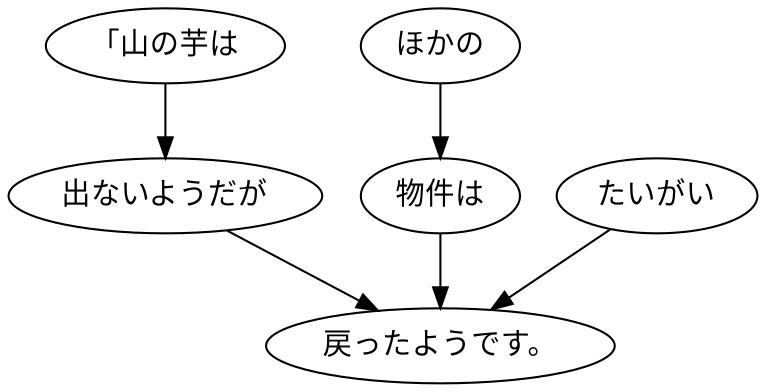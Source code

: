 digraph graph6238 {
	node0 [label="「山の芋は"];
	node1 [label="出ないようだが"];
	node2 [label="ほかの"];
	node3 [label="物件は"];
	node4 [label="たいがい"];
	node5 [label="戻ったようです。"];
	node0 -> node1;
	node1 -> node5;
	node2 -> node3;
	node3 -> node5;
	node4 -> node5;
}
